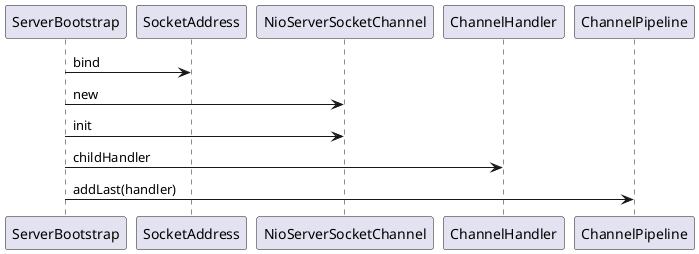 @startuml
ServerBootstrap -> SocketAddress: bind
ServerBootstrap -> NioServerSocketChannel: new
ServerBootstrap -> NioServerSocketChannel: init
ServerBootstrap -> ChannelHandler: childHandler
ServerBootstrap -> ChannelPipeline: addLast(handler)
@enduml